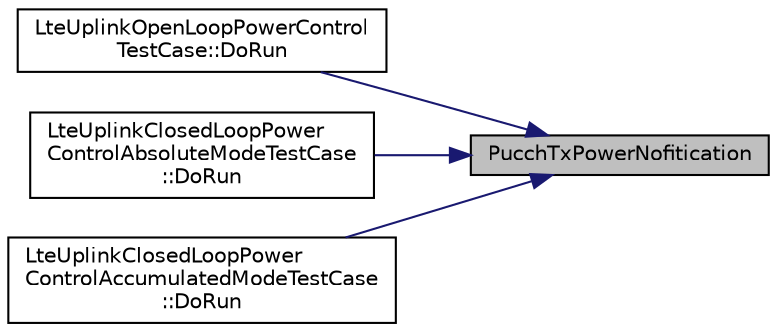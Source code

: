 digraph "PucchTxPowerNofitication"
{
 // LATEX_PDF_SIZE
  edge [fontname="Helvetica",fontsize="10",labelfontname="Helvetica",labelfontsize="10"];
  node [fontname="Helvetica",fontsize="10",shape=record];
  rankdir="RL";
  Node1 [label="PucchTxPowerNofitication",height=0.2,width=0.4,color="black", fillcolor="grey75", style="filled", fontcolor="black",tooltip=" "];
  Node1 -> Node2 [dir="back",color="midnightblue",fontsize="10",style="solid",fontname="Helvetica"];
  Node2 [label="LteUplinkOpenLoopPowerControl\lTestCase::DoRun",height=0.2,width=0.4,color="black", fillcolor="white", style="filled",URL="$class_lte_uplink_open_loop_power_control_test_case.html#a1cd67f8fd6b950e1a92142dec9e4af10",tooltip="Implementation to actually run this TestCase."];
  Node1 -> Node3 [dir="back",color="midnightblue",fontsize="10",style="solid",fontname="Helvetica"];
  Node3 [label="LteUplinkClosedLoopPower\lControlAbsoluteModeTestCase\l::DoRun",height=0.2,width=0.4,color="black", fillcolor="white", style="filled",URL="$class_lte_uplink_closed_loop_power_control_absolute_mode_test_case.html#a6a3e4107566655c5cbbf946c0e68c3d0",tooltip="Implementation to actually run this TestCase."];
  Node1 -> Node4 [dir="back",color="midnightblue",fontsize="10",style="solid",fontname="Helvetica"];
  Node4 [label="LteUplinkClosedLoopPower\lControlAccumulatedModeTestCase\l::DoRun",height=0.2,width=0.4,color="black", fillcolor="white", style="filled",URL="$class_lte_uplink_closed_loop_power_control_accumulated_mode_test_case.html#aefa91ec44dabd2bed1558fce70290da9",tooltip="Implementation to actually run this TestCase."];
}
